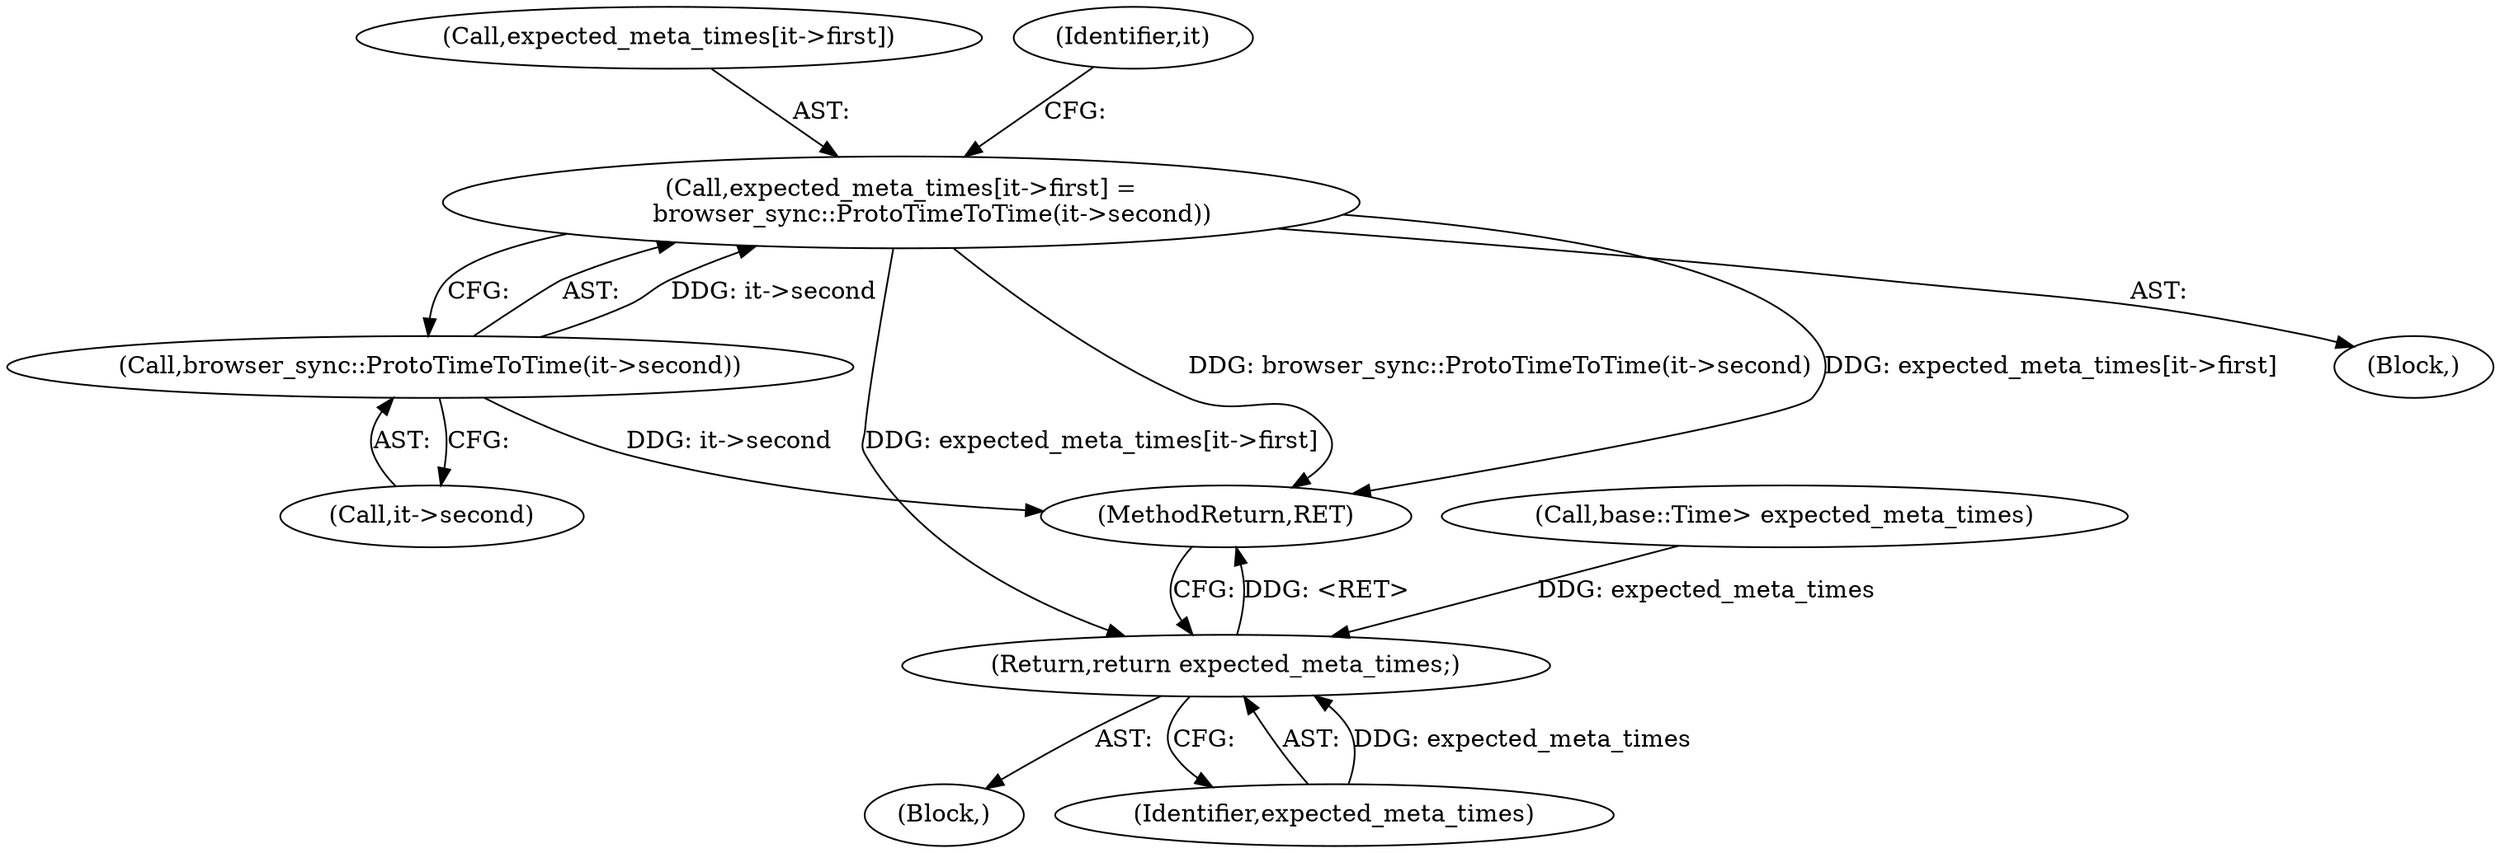 digraph "1_Chrome_19190765882e272a6a2162c89acdb29110f7e3cf_28@array" {
"1000124" [label="(Call,expected_meta_times[it->first] =\n        browser_sync::ProtoTimeToTime(it->second))"];
"1000130" [label="(Call,browser_sync::ProtoTimeToTime(it->second))"];
"1000134" [label="(Return,return expected_meta_times;)"];
"1000124" [label="(Call,expected_meta_times[it->first] =\n        browser_sync::ProtoTimeToTime(it->second))"];
"1000134" [label="(Return,return expected_meta_times;)"];
"1000131" [label="(Call,it->second)"];
"1000125" [label="(Call,expected_meta_times[it->first])"];
"1000122" [label="(Identifier,it)"];
"1000106" [label="(Call,base::Time> expected_meta_times)"];
"1000101" [label="(Block,)"];
"1000123" [label="(Block,)"];
"1000135" [label="(Identifier,expected_meta_times)"];
"1000130" [label="(Call,browser_sync::ProtoTimeToTime(it->second))"];
"1000136" [label="(MethodReturn,RET)"];
"1000124" -> "1000123"  [label="AST: "];
"1000124" -> "1000130"  [label="CFG: "];
"1000125" -> "1000124"  [label="AST: "];
"1000130" -> "1000124"  [label="AST: "];
"1000122" -> "1000124"  [label="CFG: "];
"1000124" -> "1000136"  [label="DDG: browser_sync::ProtoTimeToTime(it->second)"];
"1000124" -> "1000136"  [label="DDG: expected_meta_times[it->first]"];
"1000130" -> "1000124"  [label="DDG: it->second"];
"1000124" -> "1000134"  [label="DDG: expected_meta_times[it->first]"];
"1000130" -> "1000131"  [label="CFG: "];
"1000131" -> "1000130"  [label="AST: "];
"1000130" -> "1000136"  [label="DDG: it->second"];
"1000134" -> "1000101"  [label="AST: "];
"1000134" -> "1000135"  [label="CFG: "];
"1000135" -> "1000134"  [label="AST: "];
"1000136" -> "1000134"  [label="CFG: "];
"1000134" -> "1000136"  [label="DDG: <RET>"];
"1000135" -> "1000134"  [label="DDG: expected_meta_times"];
"1000106" -> "1000134"  [label="DDG: expected_meta_times"];
}
